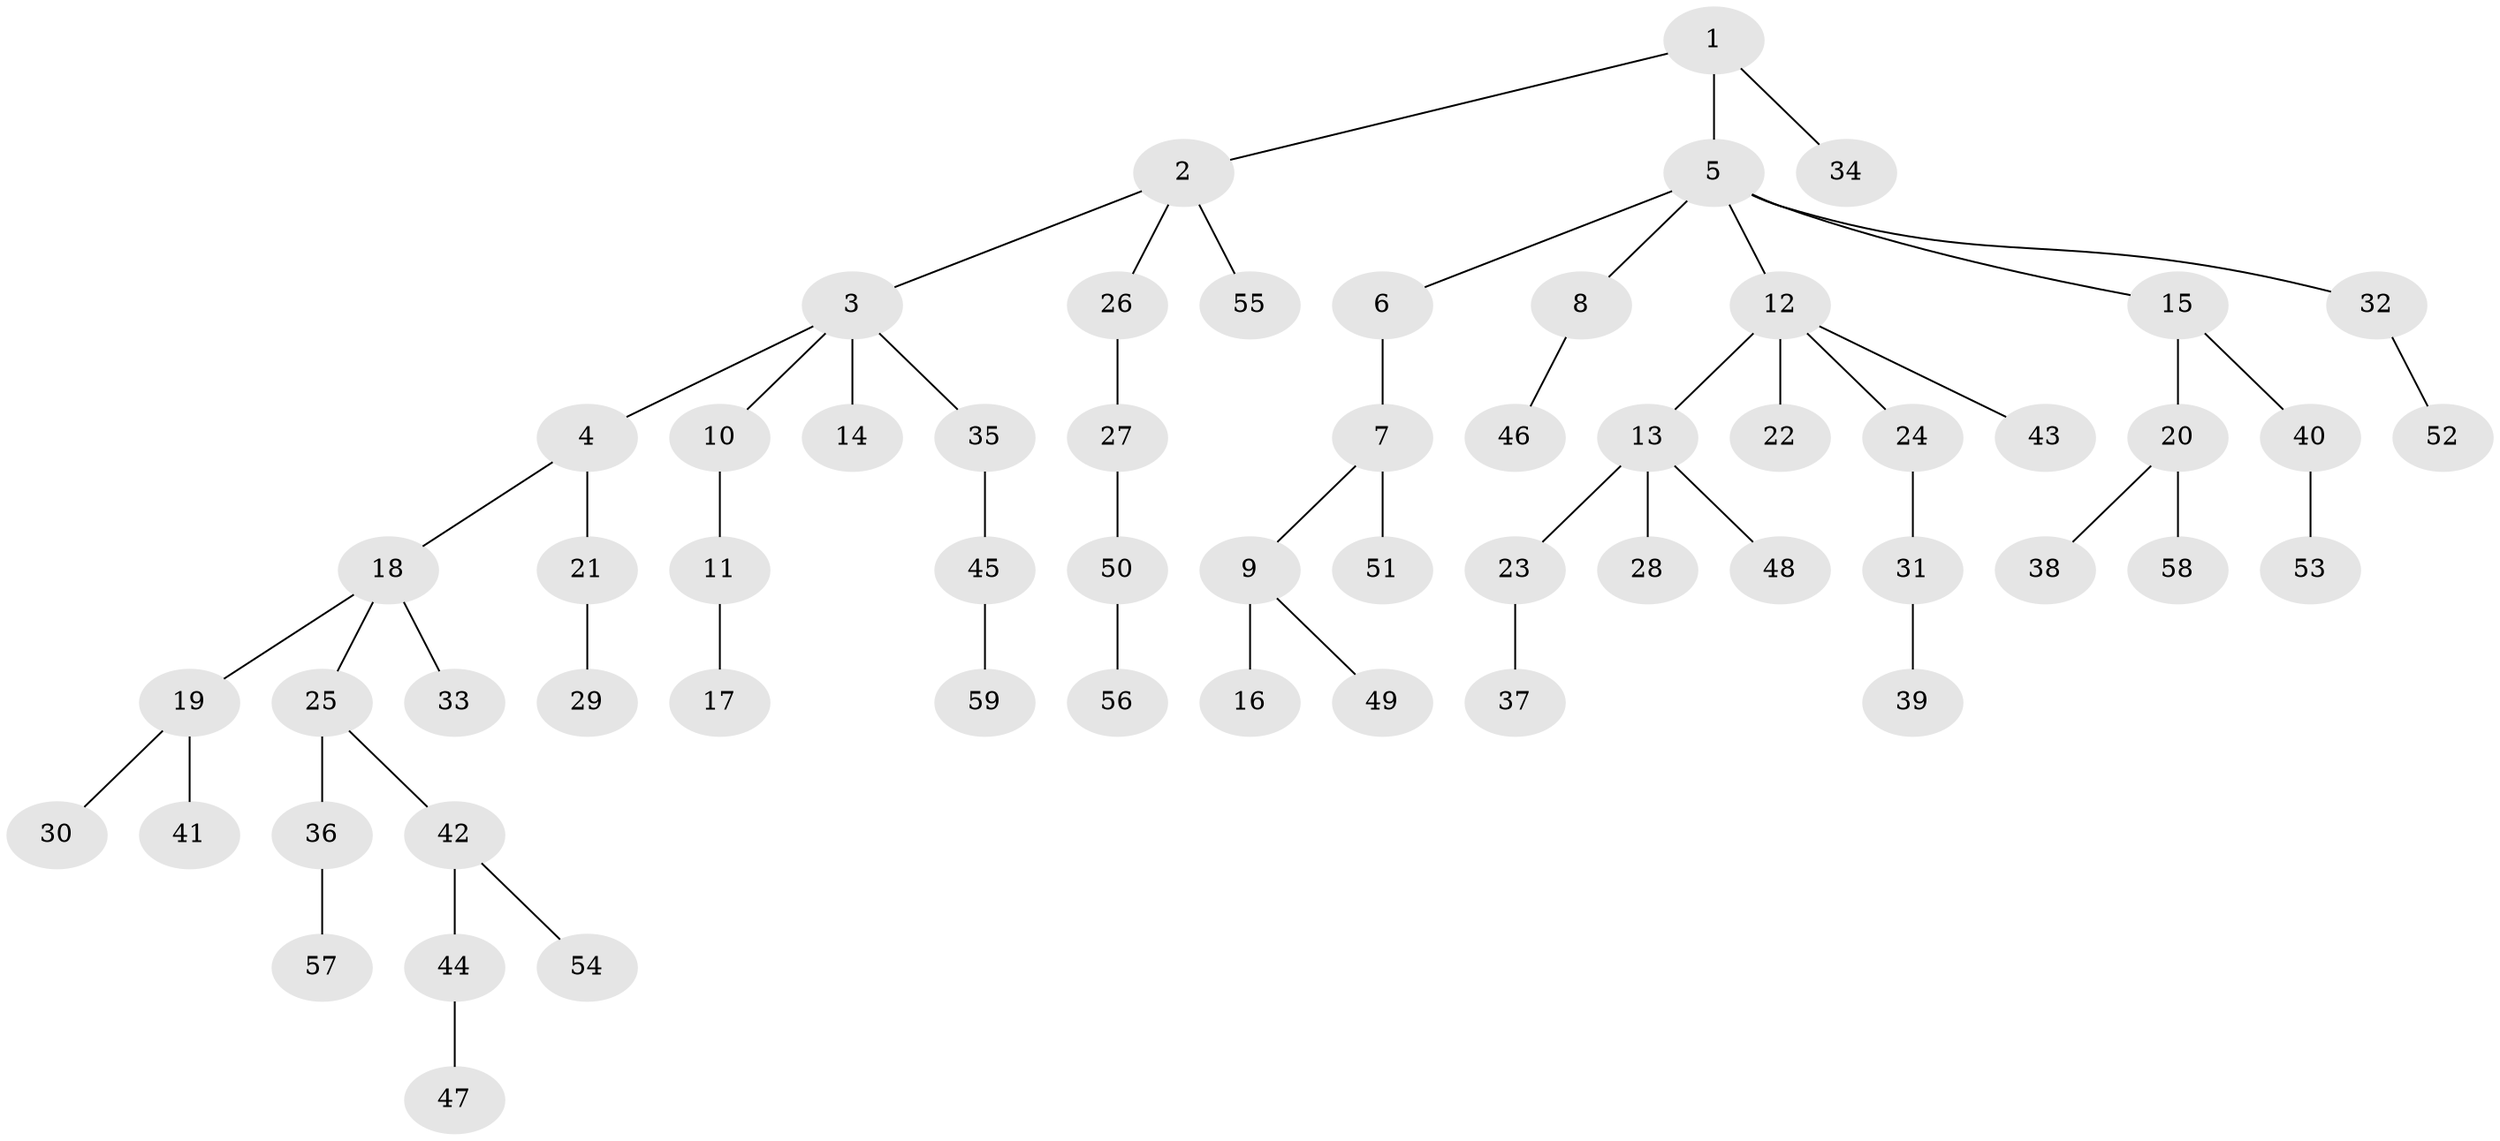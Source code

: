 // coarse degree distribution, {5: 0.02857142857142857, 6: 0.02857142857142857, 7: 0.02857142857142857, 3: 0.11428571428571428, 2: 0.2, 1: 0.5714285714285714, 4: 0.02857142857142857}
// Generated by graph-tools (version 1.1) at 2025/19/03/04/25 18:19:20]
// undirected, 59 vertices, 58 edges
graph export_dot {
graph [start="1"]
  node [color=gray90,style=filled];
  1;
  2;
  3;
  4;
  5;
  6;
  7;
  8;
  9;
  10;
  11;
  12;
  13;
  14;
  15;
  16;
  17;
  18;
  19;
  20;
  21;
  22;
  23;
  24;
  25;
  26;
  27;
  28;
  29;
  30;
  31;
  32;
  33;
  34;
  35;
  36;
  37;
  38;
  39;
  40;
  41;
  42;
  43;
  44;
  45;
  46;
  47;
  48;
  49;
  50;
  51;
  52;
  53;
  54;
  55;
  56;
  57;
  58;
  59;
  1 -- 2;
  1 -- 5;
  1 -- 34;
  2 -- 3;
  2 -- 26;
  2 -- 55;
  3 -- 4;
  3 -- 10;
  3 -- 14;
  3 -- 35;
  4 -- 18;
  4 -- 21;
  5 -- 6;
  5 -- 8;
  5 -- 12;
  5 -- 15;
  5 -- 32;
  6 -- 7;
  7 -- 9;
  7 -- 51;
  8 -- 46;
  9 -- 16;
  9 -- 49;
  10 -- 11;
  11 -- 17;
  12 -- 13;
  12 -- 22;
  12 -- 24;
  12 -- 43;
  13 -- 23;
  13 -- 28;
  13 -- 48;
  15 -- 20;
  15 -- 40;
  18 -- 19;
  18 -- 25;
  18 -- 33;
  19 -- 30;
  19 -- 41;
  20 -- 38;
  20 -- 58;
  21 -- 29;
  23 -- 37;
  24 -- 31;
  25 -- 36;
  25 -- 42;
  26 -- 27;
  27 -- 50;
  31 -- 39;
  32 -- 52;
  35 -- 45;
  36 -- 57;
  40 -- 53;
  42 -- 44;
  42 -- 54;
  44 -- 47;
  45 -- 59;
  50 -- 56;
}
